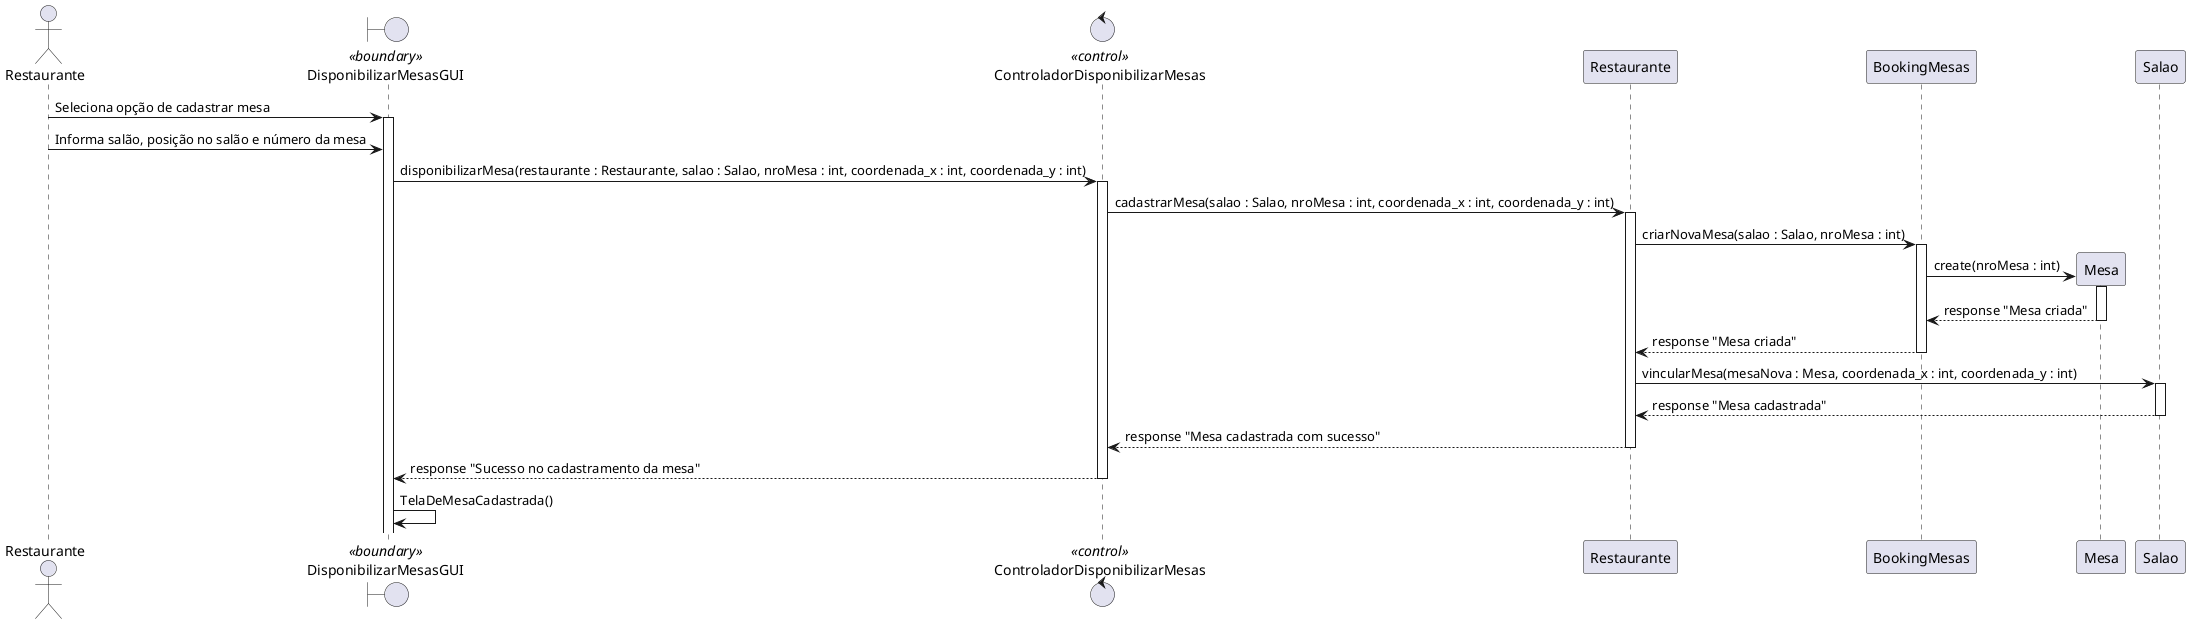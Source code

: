 @startuml

    actor Restaurante as ator_restaurante
    boundary DisponibilizarMesasGUI as fronteira <<boundary>>
    control ControladorDisponibilizarMesas as controller <<control>>
    participant Restaurante as class_restaurante
    participant BookingMesas as book 
    participant Mesa
    participant Salao
     

    ator_restaurante -> fronteira : Seleciona opção de cadastrar mesa
    activate fronteira
    ator_restaurante -> fronteira : Informa salão, posição no salão e número da mesa
    fronteira -> controller :  disponibilizarMesa(restaurante : Restaurante, salao : Salao, nroMesa : int, coordenada_x : int, coordenada_y : int)
    activate controller

    controller -> class_restaurante : cadastrarMesa(salao : Salao, nroMesa : int, coordenada_x : int, coordenada_y : int)
    activate class_restaurante

    class_restaurante -> book : criarNovaMesa(salao : Salao, nroMesa : int)
    activate book
    book -> Mesa **: create(nroMesa : int)
    activate Mesa
    Mesa --> book : response "Mesa criada"
    deactivate Mesa
    book --> class_restaurante : response "Mesa criada"
    deactivate book

    class_restaurante -> Salao : vincularMesa(mesaNova : Mesa, coordenada_x : int, coordenada_y : int)
    activate Salao
    Salao --> class_restaurante : response "Mesa cadastrada"
    deactivate Salao

    class_restaurante --> controller : response "Mesa cadastrada com sucesso"
    deactivate class_restaurante

    controller --> fronteira : response "Sucesso no cadastramento da mesa"
    deactivate controller

    fronteira -> fronteira : TelaDeMesaCadastrada()

@enduml
